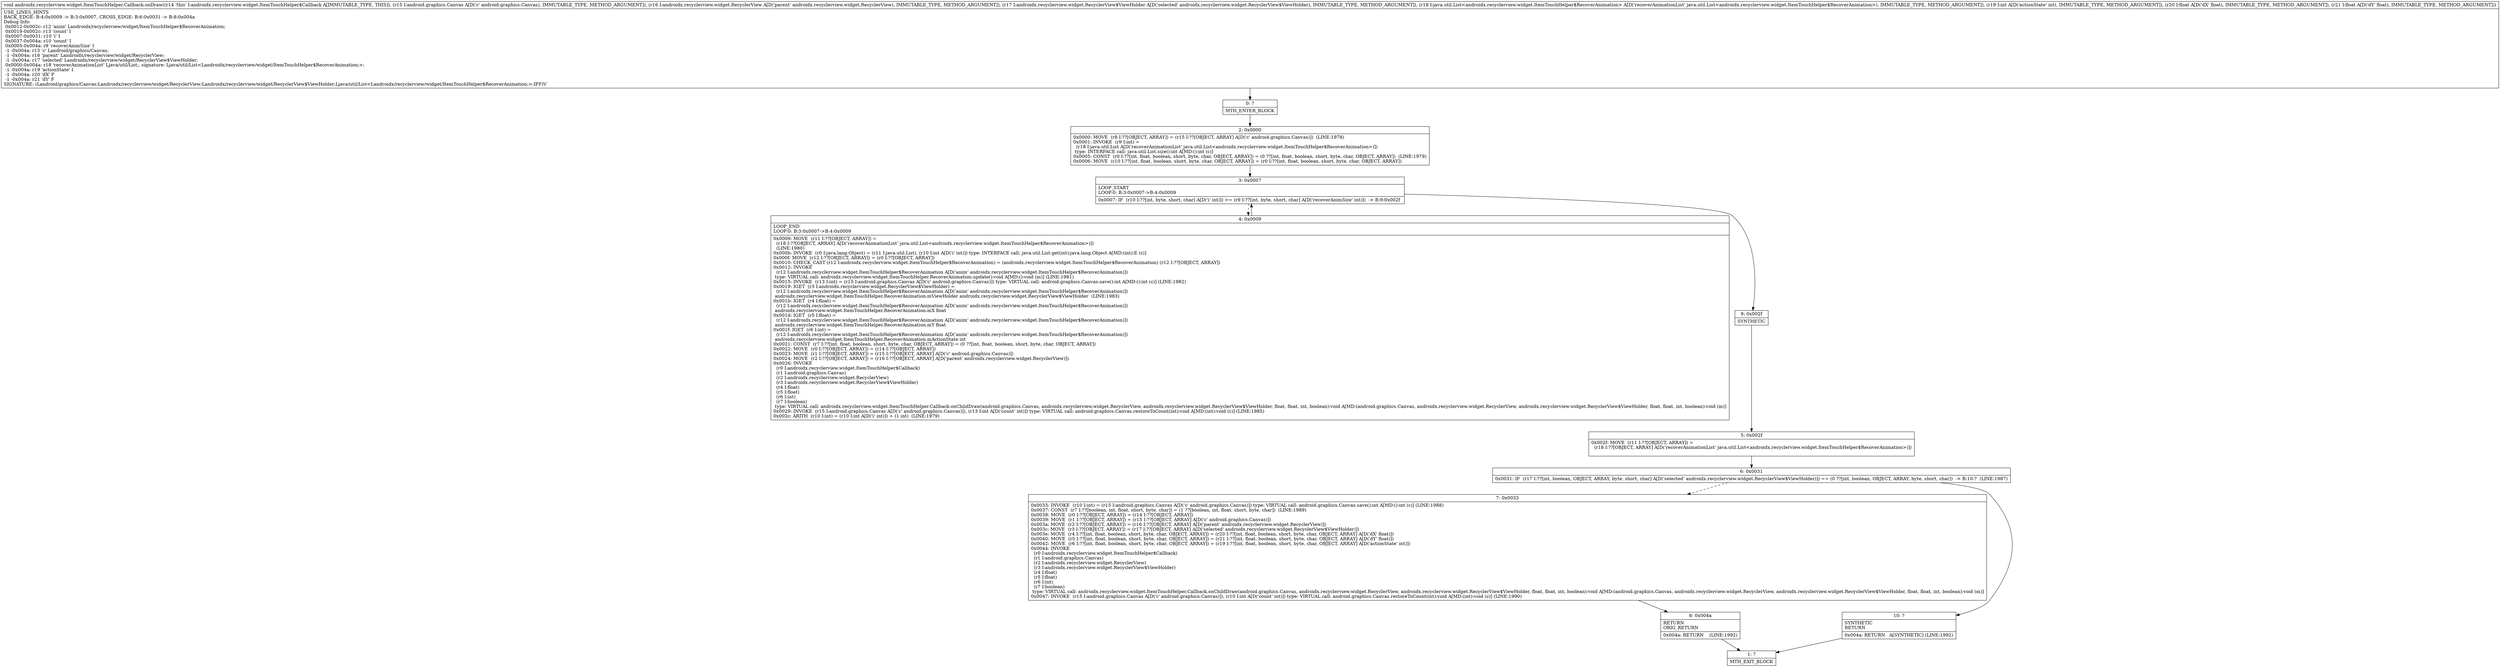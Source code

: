 digraph "CFG forandroidx.recyclerview.widget.ItemTouchHelper.Callback.onDraw(Landroid\/graphics\/Canvas;Landroidx\/recyclerview\/widget\/RecyclerView;Landroidx\/recyclerview\/widget\/RecyclerView$ViewHolder;Ljava\/util\/List;IFF)V" {
Node_0 [shape=record,label="{0\:\ ?|MTH_ENTER_BLOCK\l}"];
Node_2 [shape=record,label="{2\:\ 0x0000|0x0000: MOVE  (r8 I:??[OBJECT, ARRAY]) = (r15 I:??[OBJECT, ARRAY] A[D('c' android.graphics.Canvas)])  (LINE:1978)\l0x0001: INVOKE  (r9 I:int) = \l  (r18 I:java.util.List A[D('recoverAnimationList' java.util.List\<androidx.recyclerview.widget.ItemTouchHelper$RecoverAnimation\>)])\l type: INTERFACE call: java.util.List.size():int A[MD:():int (c)]\l0x0005: CONST  (r0 I:??[int, float, boolean, short, byte, char, OBJECT, ARRAY]) = (0 ??[int, float, boolean, short, byte, char, OBJECT, ARRAY])  (LINE:1979)\l0x0006: MOVE  (r10 I:??[int, float, boolean, short, byte, char, OBJECT, ARRAY]) = (r0 I:??[int, float, boolean, short, byte, char, OBJECT, ARRAY]) \l}"];
Node_3 [shape=record,label="{3\:\ 0x0007|LOOP_START\lLOOP:0: B:3:0x0007\-\>B:4:0x0009\l|0x0007: IF  (r10 I:??[int, byte, short, char] A[D('i' int)]) \>= (r9 I:??[int, byte, short, char] A[D('recoverAnimSize' int)])  \-\> B:9:0x002f \l}"];
Node_4 [shape=record,label="{4\:\ 0x0009|LOOP_END\lLOOP:0: B:3:0x0007\-\>B:4:0x0009\l|0x0009: MOVE  (r11 I:??[OBJECT, ARRAY]) = \l  (r18 I:??[OBJECT, ARRAY] A[D('recoverAnimationList' java.util.List\<androidx.recyclerview.widget.ItemTouchHelper$RecoverAnimation\>)])\l  (LINE:1980)\l0x000b: INVOKE  (r0 I:java.lang.Object) = (r11 I:java.util.List), (r10 I:int A[D('i' int)]) type: INTERFACE call: java.util.List.get(int):java.lang.Object A[MD:(int):E (c)]\l0x000f: MOVE  (r12 I:??[OBJECT, ARRAY]) = (r0 I:??[OBJECT, ARRAY]) \l0x0010: CHECK_CAST (r12 I:androidx.recyclerview.widget.ItemTouchHelper$RecoverAnimation) = (androidx.recyclerview.widget.ItemTouchHelper$RecoverAnimation) (r12 I:??[OBJECT, ARRAY]) \l0x0012: INVOKE  \l  (r12 I:androidx.recyclerview.widget.ItemTouchHelper$RecoverAnimation A[D('anim' androidx.recyclerview.widget.ItemTouchHelper$RecoverAnimation)])\l type: VIRTUAL call: androidx.recyclerview.widget.ItemTouchHelper.RecoverAnimation.update():void A[MD:():void (m)] (LINE:1981)\l0x0015: INVOKE  (r13 I:int) = (r15 I:android.graphics.Canvas A[D('c' android.graphics.Canvas)]) type: VIRTUAL call: android.graphics.Canvas.save():int A[MD:():int (c)] (LINE:1982)\l0x0019: IGET  (r3 I:androidx.recyclerview.widget.RecyclerView$ViewHolder) = \l  (r12 I:androidx.recyclerview.widget.ItemTouchHelper$RecoverAnimation A[D('anim' androidx.recyclerview.widget.ItemTouchHelper$RecoverAnimation)])\l androidx.recyclerview.widget.ItemTouchHelper.RecoverAnimation.mViewHolder androidx.recyclerview.widget.RecyclerView$ViewHolder  (LINE:1983)\l0x001b: IGET  (r4 I:float) = \l  (r12 I:androidx.recyclerview.widget.ItemTouchHelper$RecoverAnimation A[D('anim' androidx.recyclerview.widget.ItemTouchHelper$RecoverAnimation)])\l androidx.recyclerview.widget.ItemTouchHelper.RecoverAnimation.mX float \l0x001d: IGET  (r5 I:float) = \l  (r12 I:androidx.recyclerview.widget.ItemTouchHelper$RecoverAnimation A[D('anim' androidx.recyclerview.widget.ItemTouchHelper$RecoverAnimation)])\l androidx.recyclerview.widget.ItemTouchHelper.RecoverAnimation.mY float \l0x001f: IGET  (r6 I:int) = \l  (r12 I:androidx.recyclerview.widget.ItemTouchHelper$RecoverAnimation A[D('anim' androidx.recyclerview.widget.ItemTouchHelper$RecoverAnimation)])\l androidx.recyclerview.widget.ItemTouchHelper.RecoverAnimation.mActionState int \l0x0021: CONST  (r7 I:??[int, float, boolean, short, byte, char, OBJECT, ARRAY]) = (0 ??[int, float, boolean, short, byte, char, OBJECT, ARRAY]) \l0x0022: MOVE  (r0 I:??[OBJECT, ARRAY]) = (r14 I:??[OBJECT, ARRAY]) \l0x0023: MOVE  (r1 I:??[OBJECT, ARRAY]) = (r15 I:??[OBJECT, ARRAY] A[D('c' android.graphics.Canvas)]) \l0x0024: MOVE  (r2 I:??[OBJECT, ARRAY]) = (r16 I:??[OBJECT, ARRAY] A[D('parent' androidx.recyclerview.widget.RecyclerView)]) \l0x0026: INVOKE  \l  (r0 I:androidx.recyclerview.widget.ItemTouchHelper$Callback)\l  (r1 I:android.graphics.Canvas)\l  (r2 I:androidx.recyclerview.widget.RecyclerView)\l  (r3 I:androidx.recyclerview.widget.RecyclerView$ViewHolder)\l  (r4 I:float)\l  (r5 I:float)\l  (r6 I:int)\l  (r7 I:boolean)\l type: VIRTUAL call: androidx.recyclerview.widget.ItemTouchHelper.Callback.onChildDraw(android.graphics.Canvas, androidx.recyclerview.widget.RecyclerView, androidx.recyclerview.widget.RecyclerView$ViewHolder, float, float, int, boolean):void A[MD:(android.graphics.Canvas, androidx.recyclerview.widget.RecyclerView, androidx.recyclerview.widget.RecyclerView$ViewHolder, float, float, int, boolean):void (m)]\l0x0029: INVOKE  (r15 I:android.graphics.Canvas A[D('c' android.graphics.Canvas)]), (r13 I:int A[D('count' int)]) type: VIRTUAL call: android.graphics.Canvas.restoreToCount(int):void A[MD:(int):void (c)] (LINE:1985)\l0x002c: ARITH  (r10 I:int) = (r10 I:int A[D('i' int)]) + (1 int)  (LINE:1979)\l}"];
Node_9 [shape=record,label="{9\:\ 0x002f|SYNTHETIC\l}"];
Node_5 [shape=record,label="{5\:\ 0x002f|0x002f: MOVE  (r11 I:??[OBJECT, ARRAY]) = \l  (r18 I:??[OBJECT, ARRAY] A[D('recoverAnimationList' java.util.List\<androidx.recyclerview.widget.ItemTouchHelper$RecoverAnimation\>)])\l \l}"];
Node_6 [shape=record,label="{6\:\ 0x0031|0x0031: IF  (r17 I:??[int, boolean, OBJECT, ARRAY, byte, short, char] A[D('selected' androidx.recyclerview.widget.RecyclerView$ViewHolder)]) == (0 ??[int, boolean, OBJECT, ARRAY, byte, short, char])  \-\> B:10:?  (LINE:1987)\l}"];
Node_7 [shape=record,label="{7\:\ 0x0033|0x0033: INVOKE  (r10 I:int) = (r15 I:android.graphics.Canvas A[D('c' android.graphics.Canvas)]) type: VIRTUAL call: android.graphics.Canvas.save():int A[MD:():int (c)] (LINE:1988)\l0x0037: CONST  (r7 I:??[boolean, int, float, short, byte, char]) = (1 ??[boolean, int, float, short, byte, char])  (LINE:1989)\l0x0038: MOVE  (r0 I:??[OBJECT, ARRAY]) = (r14 I:??[OBJECT, ARRAY]) \l0x0039: MOVE  (r1 I:??[OBJECT, ARRAY]) = (r15 I:??[OBJECT, ARRAY] A[D('c' android.graphics.Canvas)]) \l0x003a: MOVE  (r2 I:??[OBJECT, ARRAY]) = (r16 I:??[OBJECT, ARRAY] A[D('parent' androidx.recyclerview.widget.RecyclerView)]) \l0x003c: MOVE  (r3 I:??[OBJECT, ARRAY]) = (r17 I:??[OBJECT, ARRAY] A[D('selected' androidx.recyclerview.widget.RecyclerView$ViewHolder)]) \l0x003e: MOVE  (r4 I:??[int, float, boolean, short, byte, char, OBJECT, ARRAY]) = (r20 I:??[int, float, boolean, short, byte, char, OBJECT, ARRAY] A[D('dX' float)]) \l0x0040: MOVE  (r5 I:??[int, float, boolean, short, byte, char, OBJECT, ARRAY]) = (r21 I:??[int, float, boolean, short, byte, char, OBJECT, ARRAY] A[D('dY' float)]) \l0x0042: MOVE  (r6 I:??[int, float, boolean, short, byte, char, OBJECT, ARRAY]) = (r19 I:??[int, float, boolean, short, byte, char, OBJECT, ARRAY] A[D('actionState' int)]) \l0x0044: INVOKE  \l  (r0 I:androidx.recyclerview.widget.ItemTouchHelper$Callback)\l  (r1 I:android.graphics.Canvas)\l  (r2 I:androidx.recyclerview.widget.RecyclerView)\l  (r3 I:androidx.recyclerview.widget.RecyclerView$ViewHolder)\l  (r4 I:float)\l  (r5 I:float)\l  (r6 I:int)\l  (r7 I:boolean)\l type: VIRTUAL call: androidx.recyclerview.widget.ItemTouchHelper.Callback.onChildDraw(android.graphics.Canvas, androidx.recyclerview.widget.RecyclerView, androidx.recyclerview.widget.RecyclerView$ViewHolder, float, float, int, boolean):void A[MD:(android.graphics.Canvas, androidx.recyclerview.widget.RecyclerView, androidx.recyclerview.widget.RecyclerView$ViewHolder, float, float, int, boolean):void (m)]\l0x0047: INVOKE  (r15 I:android.graphics.Canvas A[D('c' android.graphics.Canvas)]), (r10 I:int A[D('count' int)]) type: VIRTUAL call: android.graphics.Canvas.restoreToCount(int):void A[MD:(int):void (c)] (LINE:1990)\l}"];
Node_8 [shape=record,label="{8\:\ 0x004a|RETURN\lORIG_RETURN\l|0x004a: RETURN    (LINE:1992)\l}"];
Node_1 [shape=record,label="{1\:\ ?|MTH_EXIT_BLOCK\l}"];
Node_10 [shape=record,label="{10\:\ ?|SYNTHETIC\lRETURN\l|0x004a: RETURN   A[SYNTHETIC] (LINE:1992)\l}"];
MethodNode[shape=record,label="{void androidx.recyclerview.widget.ItemTouchHelper.Callback.onDraw((r14 'this' I:androidx.recyclerview.widget.ItemTouchHelper$Callback A[IMMUTABLE_TYPE, THIS]), (r15 I:android.graphics.Canvas A[D('c' android.graphics.Canvas), IMMUTABLE_TYPE, METHOD_ARGUMENT]), (r16 I:androidx.recyclerview.widget.RecyclerView A[D('parent' androidx.recyclerview.widget.RecyclerView), IMMUTABLE_TYPE, METHOD_ARGUMENT]), (r17 I:androidx.recyclerview.widget.RecyclerView$ViewHolder A[D('selected' androidx.recyclerview.widget.RecyclerView$ViewHolder), IMMUTABLE_TYPE, METHOD_ARGUMENT]), (r18 I:java.util.List\<androidx.recyclerview.widget.ItemTouchHelper$RecoverAnimation\> A[D('recoverAnimationList' java.util.List\<androidx.recyclerview.widget.ItemTouchHelper$RecoverAnimation\>), IMMUTABLE_TYPE, METHOD_ARGUMENT]), (r19 I:int A[D('actionState' int), IMMUTABLE_TYPE, METHOD_ARGUMENT]), (r20 I:float A[D('dX' float), IMMUTABLE_TYPE, METHOD_ARGUMENT]), (r21 I:float A[D('dY' float), IMMUTABLE_TYPE, METHOD_ARGUMENT]))  | USE_LINES_HINTS\lBACK_EDGE: B:4:0x0009 \-\> B:3:0x0007, CROSS_EDGE: B:6:0x0031 \-\> B:8:0x004a\lDebug Info:\l  0x0012\-0x002c: r12 'anim' Landroidx\/recyclerview\/widget\/ItemTouchHelper$RecoverAnimation;\l  0x0019\-0x002c: r13 'count' I\l  0x0007\-0x0031: r10 'i' I\l  0x0037\-0x004a: r10 'count' I\l  0x0005\-0x004a: r9 'recoverAnimSize' I\l  \-1 \-0x004a: r15 'c' Landroid\/graphics\/Canvas;\l  \-1 \-0x004a: r16 'parent' Landroidx\/recyclerview\/widget\/RecyclerView;\l  \-1 \-0x004a: r17 'selected' Landroidx\/recyclerview\/widget\/RecyclerView$ViewHolder;\l  0x0000\-0x004a: r18 'recoverAnimationList' Ljava\/util\/List;, signature: Ljava\/util\/List\<Landroidx\/recyclerview\/widget\/ItemTouchHelper$RecoverAnimation;\>;\l  \-1 \-0x004a: r19 'actionState' I\l  \-1 \-0x004a: r20 'dX' F\l  \-1 \-0x004a: r21 'dY' F\lSIGNATURE: (Landroid\/graphics\/Canvas;Landroidx\/recyclerview\/widget\/RecyclerView;Landroidx\/recyclerview\/widget\/RecyclerView$ViewHolder;Ljava\/util\/List\<Landroidx\/recyclerview\/widget\/ItemTouchHelper$RecoverAnimation;\>;IFF)V\l}"];
MethodNode -> Node_0;Node_0 -> Node_2;
Node_2 -> Node_3;
Node_3 -> Node_4[style=dashed];
Node_3 -> Node_9;
Node_4 -> Node_3;
Node_9 -> Node_5;
Node_5 -> Node_6;
Node_6 -> Node_7[style=dashed];
Node_6 -> Node_10;
Node_7 -> Node_8;
Node_8 -> Node_1;
Node_10 -> Node_1;
}

